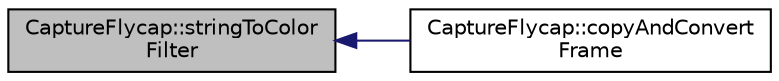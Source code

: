 digraph "CaptureFlycap::stringToColorFilter"
{
 // INTERACTIVE_SVG=YES
  edge [fontname="Helvetica",fontsize="10",labelfontname="Helvetica",labelfontsize="10"];
  node [fontname="Helvetica",fontsize="10",shape=record];
  rankdir="LR";
  Node1 [label="CaptureFlycap::stringToColor\lFilter",height=0.2,width=0.4,color="black", fillcolor="grey75", style="filled", fontcolor="black"];
  Node1 -> Node2 [dir="back",color="midnightblue",fontsize="10",style="solid",fontname="Helvetica"];
  Node2 [label="CaptureFlycap::copyAndConvert\lFrame",height=0.2,width=0.4,color="black", fillcolor="white", style="filled",URL="$d0/de8/class_capture_flycap.html#a4f19bdca9385ba3adb037e54da0ec82e"];
}

